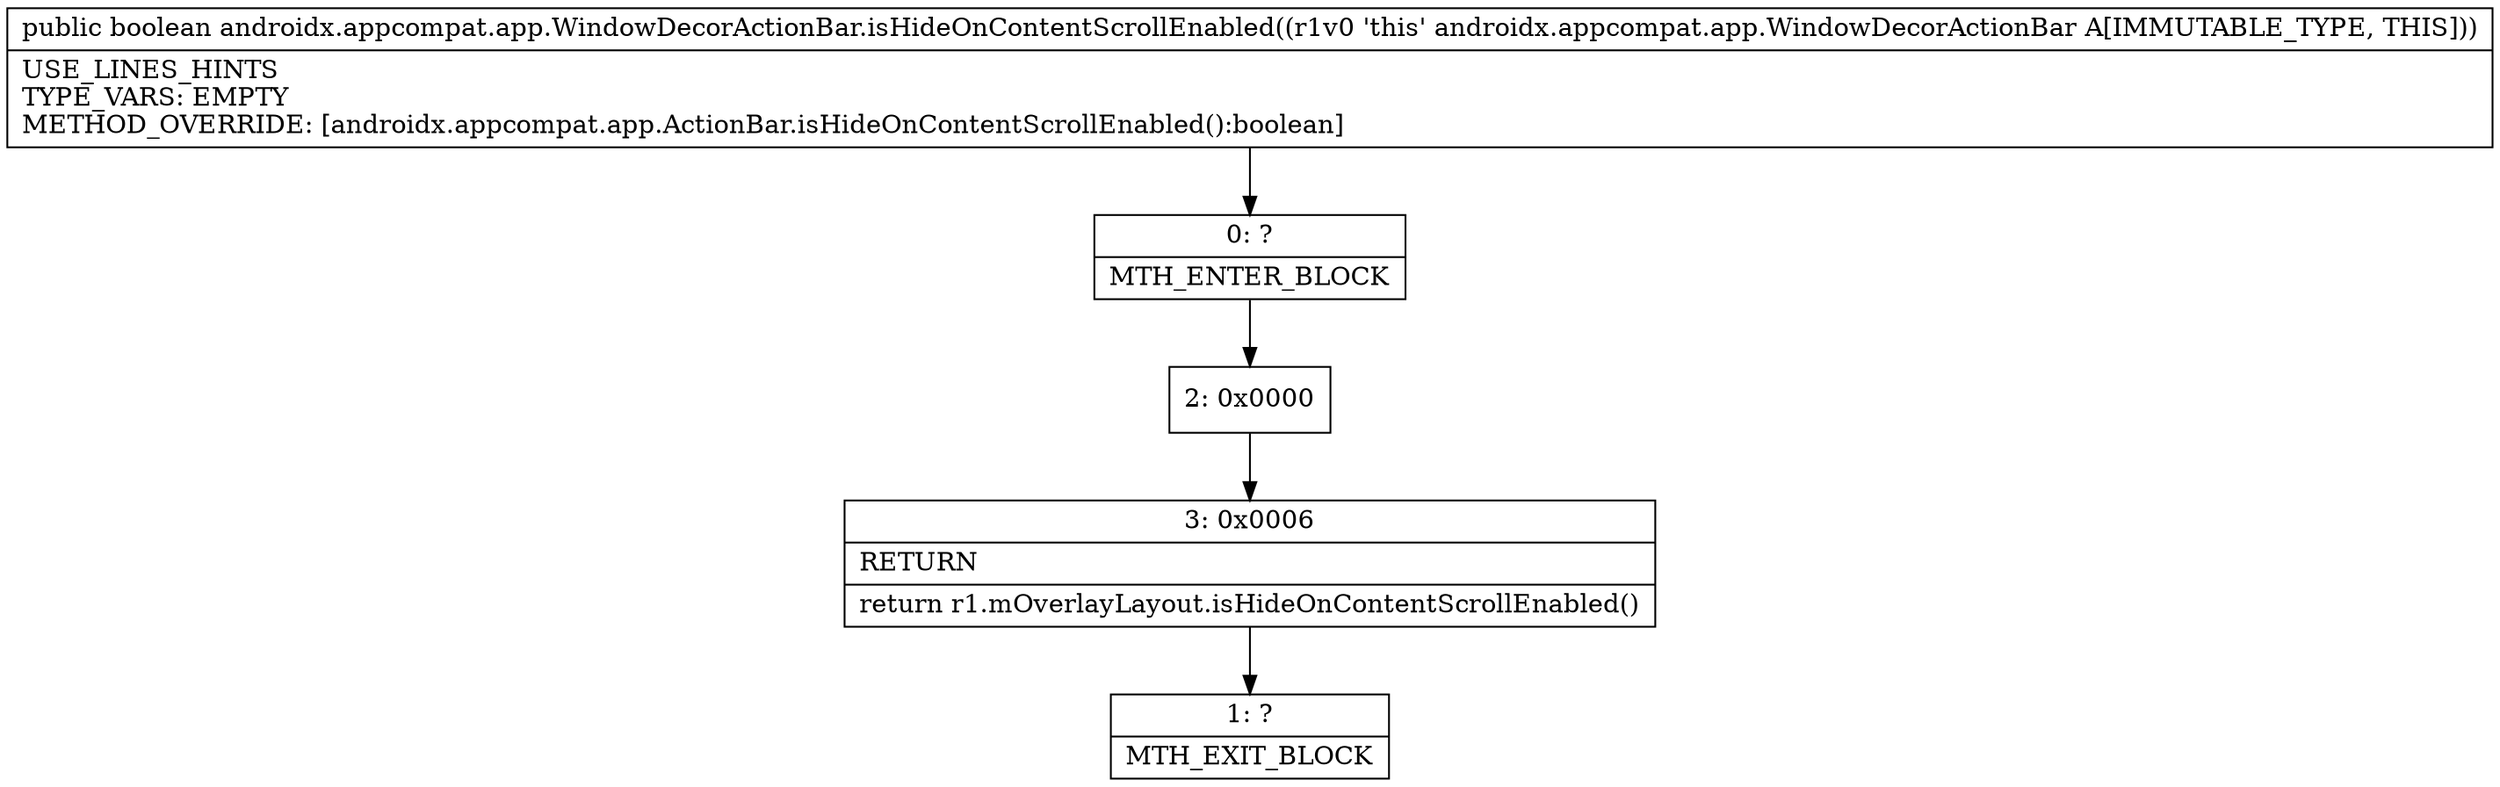 digraph "CFG forandroidx.appcompat.app.WindowDecorActionBar.isHideOnContentScrollEnabled()Z" {
Node_0 [shape=record,label="{0\:\ ?|MTH_ENTER_BLOCK\l}"];
Node_2 [shape=record,label="{2\:\ 0x0000}"];
Node_3 [shape=record,label="{3\:\ 0x0006|RETURN\l|return r1.mOverlayLayout.isHideOnContentScrollEnabled()\l}"];
Node_1 [shape=record,label="{1\:\ ?|MTH_EXIT_BLOCK\l}"];
MethodNode[shape=record,label="{public boolean androidx.appcompat.app.WindowDecorActionBar.isHideOnContentScrollEnabled((r1v0 'this' androidx.appcompat.app.WindowDecorActionBar A[IMMUTABLE_TYPE, THIS]))  | USE_LINES_HINTS\lTYPE_VARS: EMPTY\lMETHOD_OVERRIDE: [androidx.appcompat.app.ActionBar.isHideOnContentScrollEnabled():boolean]\l}"];
MethodNode -> Node_0;Node_0 -> Node_2;
Node_2 -> Node_3;
Node_3 -> Node_1;
}

